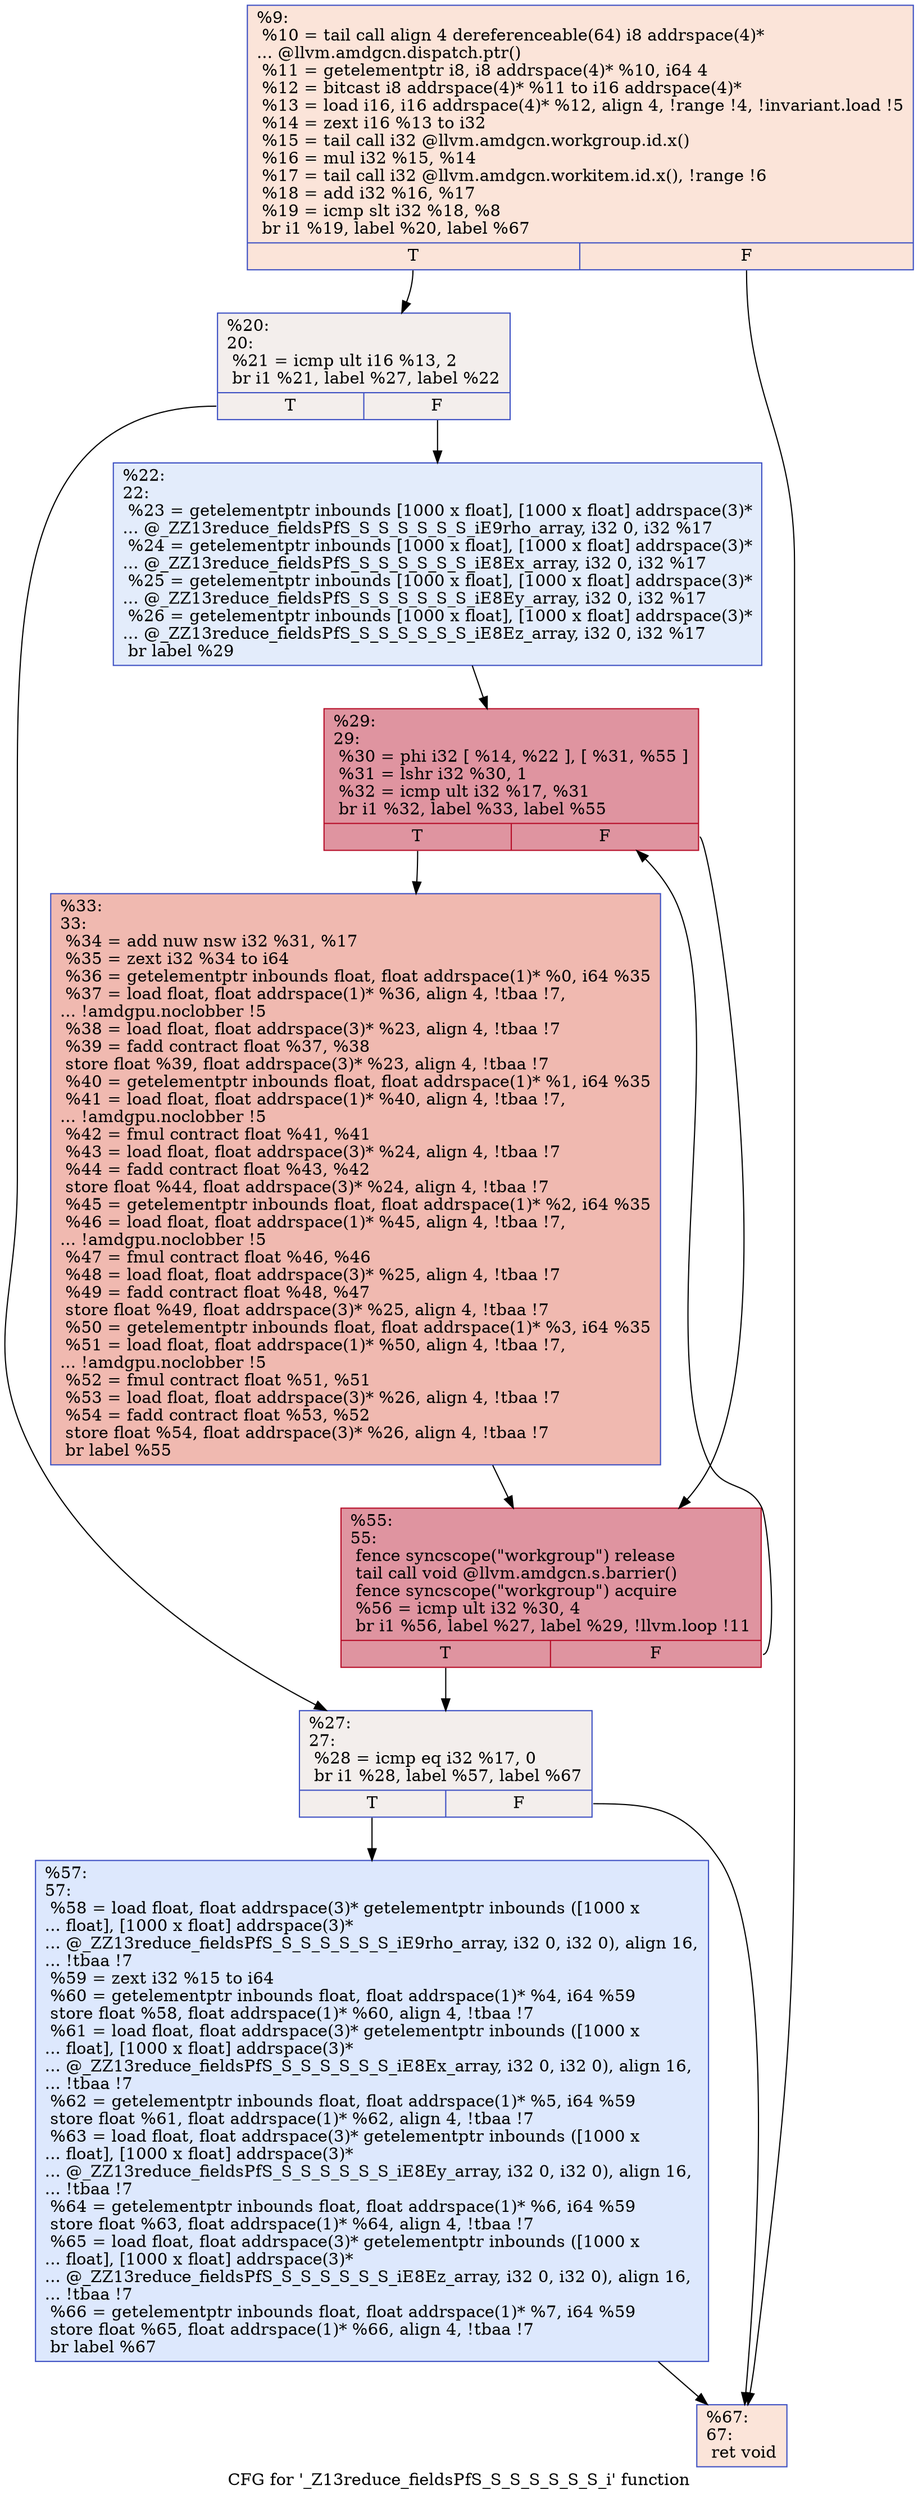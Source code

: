 digraph "CFG for '_Z13reduce_fieldsPfS_S_S_S_S_S_S_i' function" {
	label="CFG for '_Z13reduce_fieldsPfS_S_S_S_S_S_S_i' function";

	Node0x52e0af0 [shape=record,color="#3d50c3ff", style=filled, fillcolor="#f5c1a970",label="{%9:\l  %10 = tail call align 4 dereferenceable(64) i8 addrspace(4)*\l... @llvm.amdgcn.dispatch.ptr()\l  %11 = getelementptr i8, i8 addrspace(4)* %10, i64 4\l  %12 = bitcast i8 addrspace(4)* %11 to i16 addrspace(4)*\l  %13 = load i16, i16 addrspace(4)* %12, align 4, !range !4, !invariant.load !5\l  %14 = zext i16 %13 to i32\l  %15 = tail call i32 @llvm.amdgcn.workgroup.id.x()\l  %16 = mul i32 %15, %14\l  %17 = tail call i32 @llvm.amdgcn.workitem.id.x(), !range !6\l  %18 = add i32 %16, %17\l  %19 = icmp slt i32 %18, %8\l  br i1 %19, label %20, label %67\l|{<s0>T|<s1>F}}"];
	Node0x52e0af0:s0 -> Node0x52e3070;
	Node0x52e0af0:s1 -> Node0x52e3100;
	Node0x52e3070 [shape=record,color="#3d50c3ff", style=filled, fillcolor="#e3d9d370",label="{%20:\l20:                                               \l  %21 = icmp ult i16 %13, 2\l  br i1 %21, label %27, label %22\l|{<s0>T|<s1>F}}"];
	Node0x52e3070:s0 -> Node0x52e32d0;
	Node0x52e3070:s1 -> Node0x52e3320;
	Node0x52e3320 [shape=record,color="#3d50c3ff", style=filled, fillcolor="#bfd3f670",label="{%22:\l22:                                               \l  %23 = getelementptr inbounds [1000 x float], [1000 x float] addrspace(3)*\l... @_ZZ13reduce_fieldsPfS_S_S_S_S_S_S_iE9rho_array, i32 0, i32 %17\l  %24 = getelementptr inbounds [1000 x float], [1000 x float] addrspace(3)*\l... @_ZZ13reduce_fieldsPfS_S_S_S_S_S_S_iE8Ex_array, i32 0, i32 %17\l  %25 = getelementptr inbounds [1000 x float], [1000 x float] addrspace(3)*\l... @_ZZ13reduce_fieldsPfS_S_S_S_S_S_S_iE8Ey_array, i32 0, i32 %17\l  %26 = getelementptr inbounds [1000 x float], [1000 x float] addrspace(3)*\l... @_ZZ13reduce_fieldsPfS_S_S_S_S_S_S_iE8Ez_array, i32 0, i32 %17\l  br label %29\l}"];
	Node0x52e3320 -> Node0x52e34b0;
	Node0x52e32d0 [shape=record,color="#3d50c3ff", style=filled, fillcolor="#e3d9d370",label="{%27:\l27:                                               \l  %28 = icmp eq i32 %17, 0\l  br i1 %28, label %57, label %67\l|{<s0>T|<s1>F}}"];
	Node0x52e32d0:s0 -> Node0x52e3900;
	Node0x52e32d0:s1 -> Node0x52e3100;
	Node0x52e34b0 [shape=record,color="#b70d28ff", style=filled, fillcolor="#b70d2870",label="{%29:\l29:                                               \l  %30 = phi i32 [ %14, %22 ], [ %31, %55 ]\l  %31 = lshr i32 %30, 1\l  %32 = icmp ult i32 %17, %31\l  br i1 %32, label %33, label %55\l|{<s0>T|<s1>F}}"];
	Node0x52e34b0:s0 -> Node0x52e2b40;
	Node0x52e34b0:s1 -> Node0x52e3a30;
	Node0x52e2b40 [shape=record,color="#3d50c3ff", style=filled, fillcolor="#de614d70",label="{%33:\l33:                                               \l  %34 = add nuw nsw i32 %31, %17\l  %35 = zext i32 %34 to i64\l  %36 = getelementptr inbounds float, float addrspace(1)* %0, i64 %35\l  %37 = load float, float addrspace(1)* %36, align 4, !tbaa !7,\l... !amdgpu.noclobber !5\l  %38 = load float, float addrspace(3)* %23, align 4, !tbaa !7\l  %39 = fadd contract float %37, %38\l  store float %39, float addrspace(3)* %23, align 4, !tbaa !7\l  %40 = getelementptr inbounds float, float addrspace(1)* %1, i64 %35\l  %41 = load float, float addrspace(1)* %40, align 4, !tbaa !7,\l... !amdgpu.noclobber !5\l  %42 = fmul contract float %41, %41\l  %43 = load float, float addrspace(3)* %24, align 4, !tbaa !7\l  %44 = fadd contract float %43, %42\l  store float %44, float addrspace(3)* %24, align 4, !tbaa !7\l  %45 = getelementptr inbounds float, float addrspace(1)* %2, i64 %35\l  %46 = load float, float addrspace(1)* %45, align 4, !tbaa !7,\l... !amdgpu.noclobber !5\l  %47 = fmul contract float %46, %46\l  %48 = load float, float addrspace(3)* %25, align 4, !tbaa !7\l  %49 = fadd contract float %48, %47\l  store float %49, float addrspace(3)* %25, align 4, !tbaa !7\l  %50 = getelementptr inbounds float, float addrspace(1)* %3, i64 %35\l  %51 = load float, float addrspace(1)* %50, align 4, !tbaa !7,\l... !amdgpu.noclobber !5\l  %52 = fmul contract float %51, %51\l  %53 = load float, float addrspace(3)* %26, align 4, !tbaa !7\l  %54 = fadd contract float %53, %52\l  store float %54, float addrspace(3)* %26, align 4, !tbaa !7\l  br label %55\l}"];
	Node0x52e2b40 -> Node0x52e3a30;
	Node0x52e3a30 [shape=record,color="#b70d28ff", style=filled, fillcolor="#b70d2870",label="{%55:\l55:                                               \l  fence syncscope(\"workgroup\") release\l  tail call void @llvm.amdgcn.s.barrier()\l  fence syncscope(\"workgroup\") acquire\l  %56 = icmp ult i32 %30, 4\l  br i1 %56, label %27, label %29, !llvm.loop !11\l|{<s0>T|<s1>F}}"];
	Node0x52e3a30:s0 -> Node0x52e32d0;
	Node0x52e3a30:s1 -> Node0x52e34b0;
	Node0x52e3900 [shape=record,color="#3d50c3ff", style=filled, fillcolor="#b2ccfb70",label="{%57:\l57:                                               \l  %58 = load float, float addrspace(3)* getelementptr inbounds ([1000 x\l... float], [1000 x float] addrspace(3)*\l... @_ZZ13reduce_fieldsPfS_S_S_S_S_S_S_iE9rho_array, i32 0, i32 0), align 16,\l... !tbaa !7\l  %59 = zext i32 %15 to i64\l  %60 = getelementptr inbounds float, float addrspace(1)* %4, i64 %59\l  store float %58, float addrspace(1)* %60, align 4, !tbaa !7\l  %61 = load float, float addrspace(3)* getelementptr inbounds ([1000 x\l... float], [1000 x float] addrspace(3)*\l... @_ZZ13reduce_fieldsPfS_S_S_S_S_S_S_iE8Ex_array, i32 0, i32 0), align 16,\l... !tbaa !7\l  %62 = getelementptr inbounds float, float addrspace(1)* %5, i64 %59\l  store float %61, float addrspace(1)* %62, align 4, !tbaa !7\l  %63 = load float, float addrspace(3)* getelementptr inbounds ([1000 x\l... float], [1000 x float] addrspace(3)*\l... @_ZZ13reduce_fieldsPfS_S_S_S_S_S_S_iE8Ey_array, i32 0, i32 0), align 16,\l... !tbaa !7\l  %64 = getelementptr inbounds float, float addrspace(1)* %6, i64 %59\l  store float %63, float addrspace(1)* %64, align 4, !tbaa !7\l  %65 = load float, float addrspace(3)* getelementptr inbounds ([1000 x\l... float], [1000 x float] addrspace(3)*\l... @_ZZ13reduce_fieldsPfS_S_S_S_S_S_S_iE8Ez_array, i32 0, i32 0), align 16,\l... !tbaa !7\l  %66 = getelementptr inbounds float, float addrspace(1)* %7, i64 %59\l  store float %65, float addrspace(1)* %66, align 4, !tbaa !7\l  br label %67\l}"];
	Node0x52e3900 -> Node0x52e3100;
	Node0x52e3100 [shape=record,color="#3d50c3ff", style=filled, fillcolor="#f5c1a970",label="{%67:\l67:                                               \l  ret void\l}"];
}
